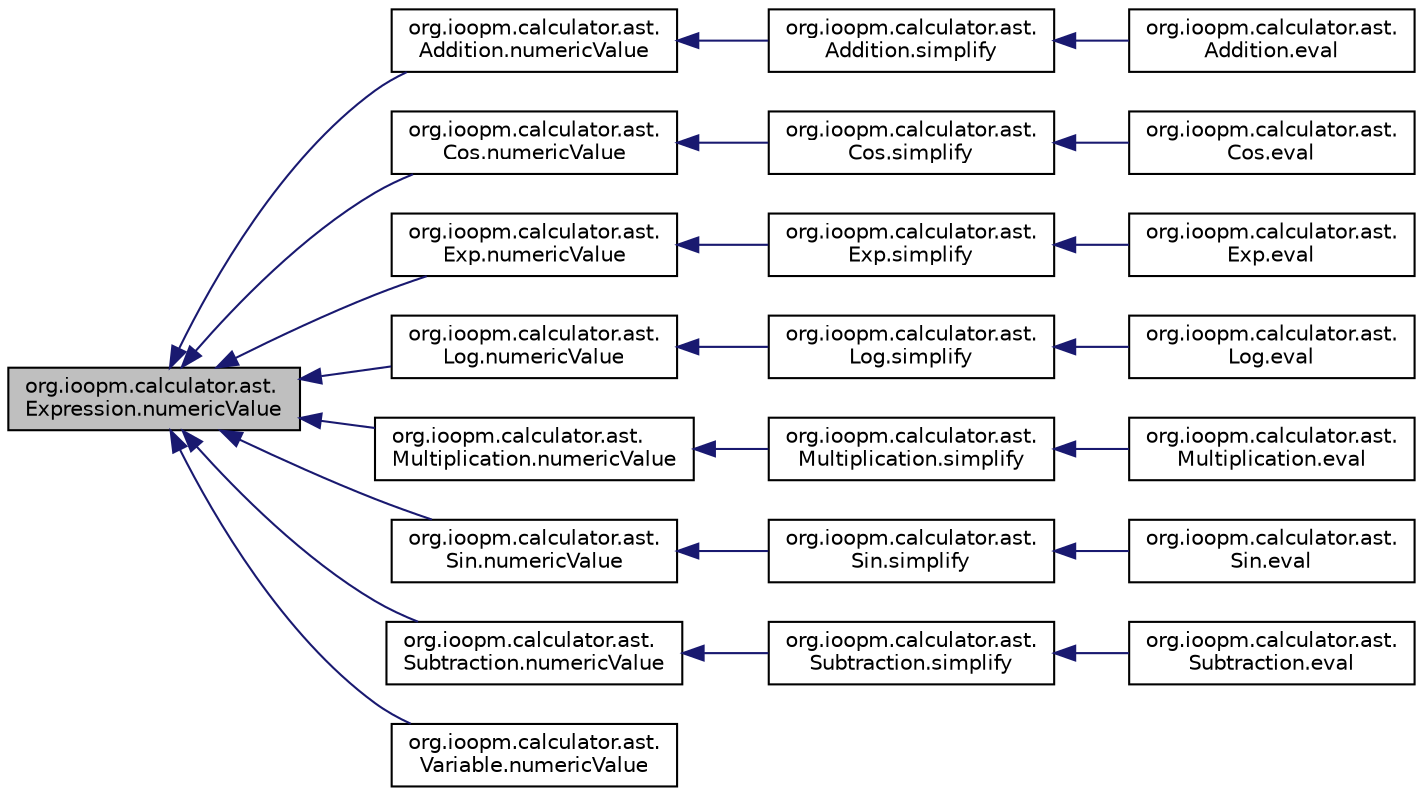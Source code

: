 digraph "getValue"
{
  edge [fontname="Helvetica",fontsize="10",labelfontname="Helvetica",labelfontsize="10"];
  node [fontname="Helvetica",fontsize="10",shape=record];
  rankdir="LR";
  Node26 [label="org.ioopm.calculator.ast.\lExpression.numericValue",height=0.2,width=0.4,color="black", fillcolor="grey75", style="filled", fontcolor="black"];
  Node26 -> Node27 [dir="back",color="midnightblue",fontsize="10",style="solid",fontname="Helvetica"];
  Node27 [label="org.ioopm.calculator.ast.\lAddition.numericValue",height=0.2,width=0.4,color="black", fillcolor="white", style="filled",URL="$classorg_1_1ioopm_1_1calculator_1_1ast_1_1_addition.html#a430079fe93fd803e8fef37f2018f7e32"];
  Node27 -> Node28 [dir="back",color="midnightblue",fontsize="10",style="solid",fontname="Helvetica"];
  Node28 [label="org.ioopm.calculator.ast.\lAddition.simplify",height=0.2,width=0.4,color="black", fillcolor="white", style="filled",URL="$classorg_1_1ioopm_1_1calculator_1_1ast_1_1_addition.html#af82720124dad8111f32bfac00e35ba04"];
  Node28 -> Node29 [dir="back",color="midnightblue",fontsize="10",style="solid",fontname="Helvetica"];
  Node29 [label="org.ioopm.calculator.ast.\lAddition.eval",height=0.2,width=0.4,color="black", fillcolor="white", style="filled",URL="$classorg_1_1ioopm_1_1calculator_1_1ast_1_1_addition.html#a8650f05d33838d93040a8bfba2d50983"];
  Node26 -> Node30 [dir="back",color="midnightblue",fontsize="10",style="solid",fontname="Helvetica"];
  Node30 [label="org.ioopm.calculator.ast.\lCos.numericValue",height=0.2,width=0.4,color="black", fillcolor="white", style="filled",URL="$classorg_1_1ioopm_1_1calculator_1_1ast_1_1_cos.html#a8a3963e1777c81fa6b675aee7b4a9aff"];
  Node30 -> Node31 [dir="back",color="midnightblue",fontsize="10",style="solid",fontname="Helvetica"];
  Node31 [label="org.ioopm.calculator.ast.\lCos.simplify",height=0.2,width=0.4,color="black", fillcolor="white", style="filled",URL="$classorg_1_1ioopm_1_1calculator_1_1ast_1_1_cos.html#aac44855a715c4b3fce93da0f609637a8"];
  Node31 -> Node32 [dir="back",color="midnightblue",fontsize="10",style="solid",fontname="Helvetica"];
  Node32 [label="org.ioopm.calculator.ast.\lCos.eval",height=0.2,width=0.4,color="black", fillcolor="white", style="filled",URL="$classorg_1_1ioopm_1_1calculator_1_1ast_1_1_cos.html#ad5742fb65980107a6a5252b0dd92176a"];
  Node26 -> Node33 [dir="back",color="midnightblue",fontsize="10",style="solid",fontname="Helvetica"];
  Node33 [label="org.ioopm.calculator.ast.\lExp.numericValue",height=0.2,width=0.4,color="black", fillcolor="white", style="filled",URL="$classorg_1_1ioopm_1_1calculator_1_1ast_1_1_exp.html#a05f2140f9ab2ba17c593deaf29f2c0ca"];
  Node33 -> Node34 [dir="back",color="midnightblue",fontsize="10",style="solid",fontname="Helvetica"];
  Node34 [label="org.ioopm.calculator.ast.\lExp.simplify",height=0.2,width=0.4,color="black", fillcolor="white", style="filled",URL="$classorg_1_1ioopm_1_1calculator_1_1ast_1_1_exp.html#ab8f69c2e4c72383a34e7aa158c87b392"];
  Node34 -> Node35 [dir="back",color="midnightblue",fontsize="10",style="solid",fontname="Helvetica"];
  Node35 [label="org.ioopm.calculator.ast.\lExp.eval",height=0.2,width=0.4,color="black", fillcolor="white", style="filled",URL="$classorg_1_1ioopm_1_1calculator_1_1ast_1_1_exp.html#ab69b61f87e31fd8a027f05e1e3a460bd"];
  Node26 -> Node36 [dir="back",color="midnightblue",fontsize="10",style="solid",fontname="Helvetica"];
  Node36 [label="org.ioopm.calculator.ast.\lLog.numericValue",height=0.2,width=0.4,color="black", fillcolor="white", style="filled",URL="$classorg_1_1ioopm_1_1calculator_1_1ast_1_1_log.html#acc4e06c49c1265a7ee639db1762aa3c5"];
  Node36 -> Node37 [dir="back",color="midnightblue",fontsize="10",style="solid",fontname="Helvetica"];
  Node37 [label="org.ioopm.calculator.ast.\lLog.simplify",height=0.2,width=0.4,color="black", fillcolor="white", style="filled",URL="$classorg_1_1ioopm_1_1calculator_1_1ast_1_1_log.html#ab4354c9ba71360ddd58fee5b52320ce4"];
  Node37 -> Node38 [dir="back",color="midnightblue",fontsize="10",style="solid",fontname="Helvetica"];
  Node38 [label="org.ioopm.calculator.ast.\lLog.eval",height=0.2,width=0.4,color="black", fillcolor="white", style="filled",URL="$classorg_1_1ioopm_1_1calculator_1_1ast_1_1_log.html#a4624a18f1d3cbecbf38c4a707af416f0"];
  Node26 -> Node39 [dir="back",color="midnightblue",fontsize="10",style="solid",fontname="Helvetica"];
  Node39 [label="org.ioopm.calculator.ast.\lMultiplication.numericValue",height=0.2,width=0.4,color="black", fillcolor="white", style="filled",URL="$classorg_1_1ioopm_1_1calculator_1_1ast_1_1_multiplication.html#a5be6137119d256c3f7b7ec9860f21a1d"];
  Node39 -> Node40 [dir="back",color="midnightblue",fontsize="10",style="solid",fontname="Helvetica"];
  Node40 [label="org.ioopm.calculator.ast.\lMultiplication.simplify",height=0.2,width=0.4,color="black", fillcolor="white", style="filled",URL="$classorg_1_1ioopm_1_1calculator_1_1ast_1_1_multiplication.html#a1c6332391148d5cce66a0262fca2b13c"];
  Node40 -> Node41 [dir="back",color="midnightblue",fontsize="10",style="solid",fontname="Helvetica"];
  Node41 [label="org.ioopm.calculator.ast.\lMultiplication.eval",height=0.2,width=0.4,color="black", fillcolor="white", style="filled",URL="$classorg_1_1ioopm_1_1calculator_1_1ast_1_1_multiplication.html#af5823230fd22a3ab6a8c6b6e96b859ea"];
  Node26 -> Node42 [dir="back",color="midnightblue",fontsize="10",style="solid",fontname="Helvetica"];
  Node42 [label="org.ioopm.calculator.ast.\lSin.numericValue",height=0.2,width=0.4,color="black", fillcolor="white", style="filled",URL="$classorg_1_1ioopm_1_1calculator_1_1ast_1_1_sin.html#ab92f59e87634c7e3fe45952dc7b5f2c3"];
  Node42 -> Node43 [dir="back",color="midnightblue",fontsize="10",style="solid",fontname="Helvetica"];
  Node43 [label="org.ioopm.calculator.ast.\lSin.simplify",height=0.2,width=0.4,color="black", fillcolor="white", style="filled",URL="$classorg_1_1ioopm_1_1calculator_1_1ast_1_1_sin.html#a65b7c6dd942faee8a4f9458f93911453"];
  Node43 -> Node44 [dir="back",color="midnightblue",fontsize="10",style="solid",fontname="Helvetica"];
  Node44 [label="org.ioopm.calculator.ast.\lSin.eval",height=0.2,width=0.4,color="black", fillcolor="white", style="filled",URL="$classorg_1_1ioopm_1_1calculator_1_1ast_1_1_sin.html#ab06d438a390b0eac137adc6adbf11c04"];
  Node26 -> Node45 [dir="back",color="midnightblue",fontsize="10",style="solid",fontname="Helvetica"];
  Node45 [label="org.ioopm.calculator.ast.\lSubtraction.numericValue",height=0.2,width=0.4,color="black", fillcolor="white", style="filled",URL="$classorg_1_1ioopm_1_1calculator_1_1ast_1_1_subtraction.html#a10ea7650e058178efecbf4ca822d1251"];
  Node45 -> Node46 [dir="back",color="midnightblue",fontsize="10",style="solid",fontname="Helvetica"];
  Node46 [label="org.ioopm.calculator.ast.\lSubtraction.simplify",height=0.2,width=0.4,color="black", fillcolor="white", style="filled",URL="$classorg_1_1ioopm_1_1calculator_1_1ast_1_1_subtraction.html#a5ef740131a6509545c3f547800ef8c7a"];
  Node46 -> Node47 [dir="back",color="midnightblue",fontsize="10",style="solid",fontname="Helvetica"];
  Node47 [label="org.ioopm.calculator.ast.\lSubtraction.eval",height=0.2,width=0.4,color="black", fillcolor="white", style="filled",URL="$classorg_1_1ioopm_1_1calculator_1_1ast_1_1_subtraction.html#a5f71f831d802df6cf51d799193dc7533"];
  Node26 -> Node48 [dir="back",color="midnightblue",fontsize="10",style="solid",fontname="Helvetica"];
  Node48 [label="org.ioopm.calculator.ast.\lVariable.numericValue",height=0.2,width=0.4,color="black", fillcolor="white", style="filled",URL="$classorg_1_1ioopm_1_1calculator_1_1ast_1_1_variable.html#a13916337d1eca422b3d24c2e733a3f4a"];
}
